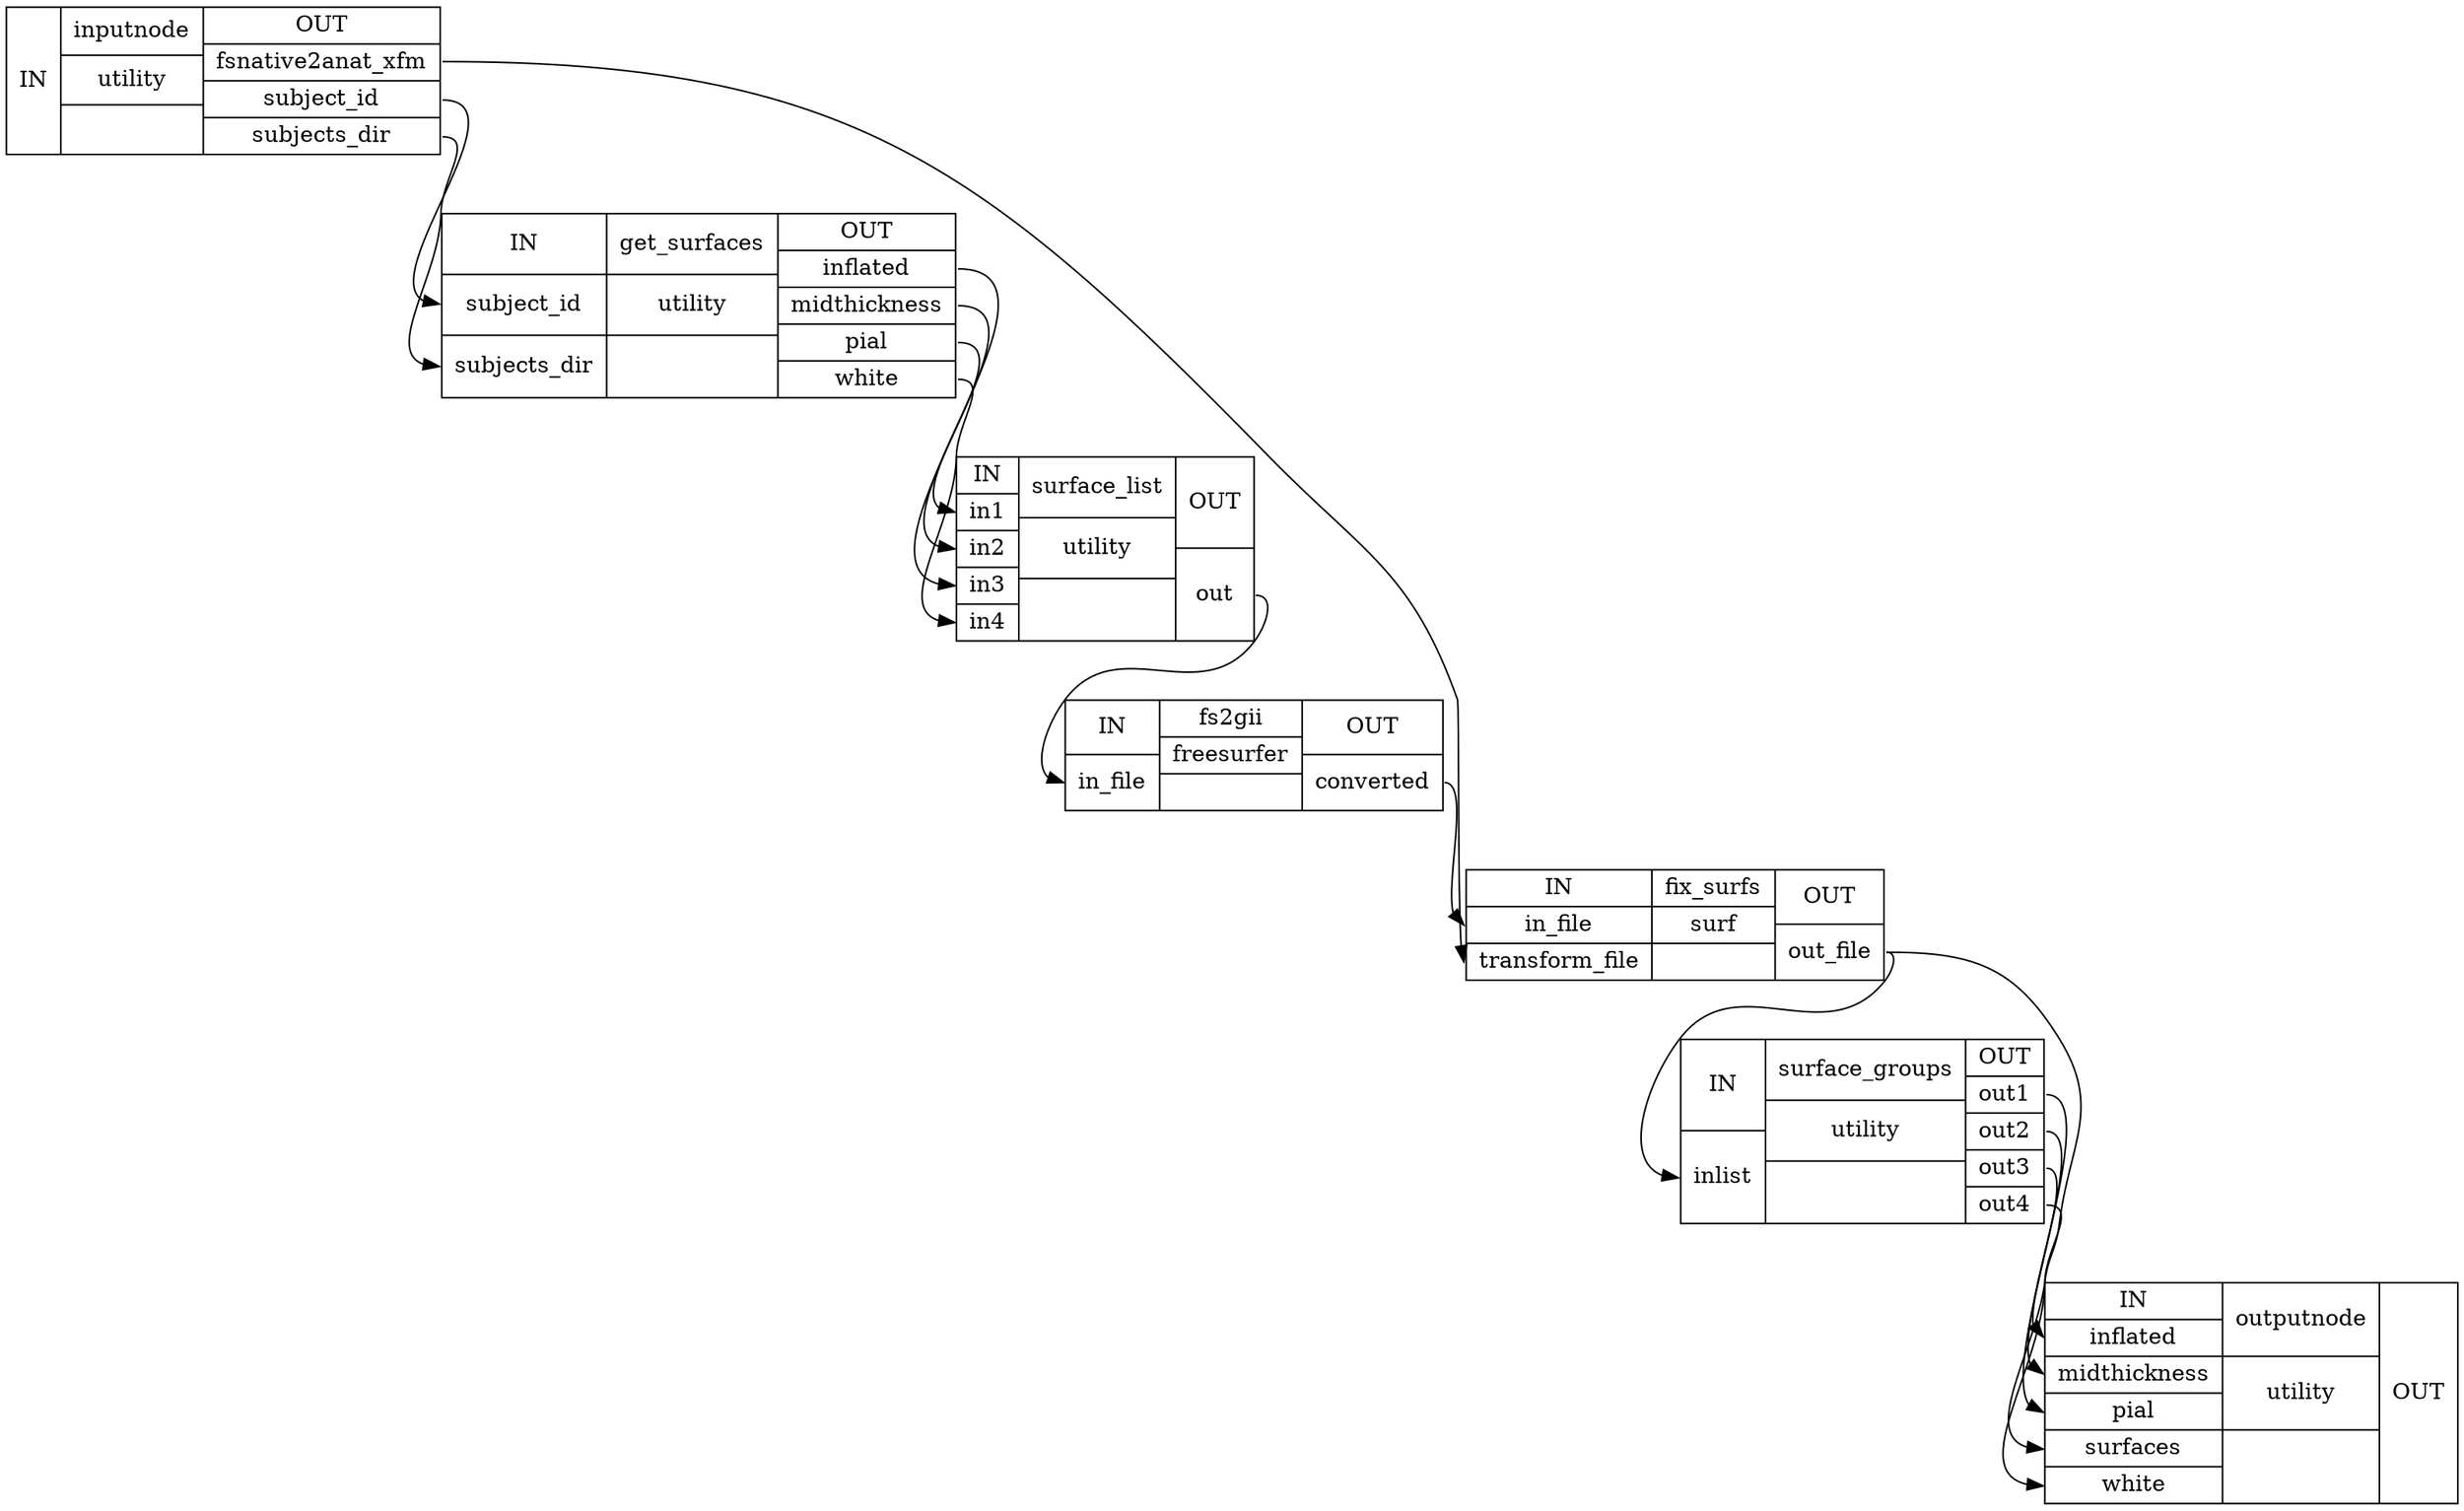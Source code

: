 digraph structs {
node [shape=record];
gifti_surface_wfinputnode [label="{IN}|{ inputnode | utility |  }|{OUT|<outfsnative2anatxfm> fsnative2anat_xfm|<outsubjectid> subject_id|<outsubjectsdir> subjects_dir}"];
gifti_surface_wfget_surfaces [label="{IN|<insubjectid> subject_id|<insubjectsdir> subjects_dir}|{ get_surfaces | utility |  }|{OUT|<outinflated> inflated|<outmidthickness> midthickness|<outpial> pial|<outwhite> white}"];
gifti_surface_wfsurface_list [label="{IN|<inin1> in1|<inin2> in2|<inin3> in3|<inin4> in4}|{ surface_list | utility |  }|{OUT|<outout> out}"];
gifti_surface_wffs2gii [label="{IN|<ininfile> in_file}|{ fs2gii | freesurfer |  }|{OUT|<outconverted> converted}"];
gifti_surface_wffix_surfs [label="{IN|<ininfile> in_file|<intransformfile> transform_file}|{ fix_surfs | surf |  }|{OUT|<outoutfile> out_file}"];
gifti_surface_wfsurface_groups [label="{IN|<ininlist> inlist}|{ surface_groups | utility |  }|{OUT|<outout1> out1|<outout2> out2|<outout3> out3|<outout4> out4}"];
gifti_surface_wfoutputnode [label="{IN|<ininflated> inflated|<inmidthickness> midthickness|<inpial> pial|<insurfaces> surfaces|<inwhite> white}|{ outputnode | utility |  }|{OUT}"];
gifti_surface_wffix_surfs:outoutfile:e -> gifti_surface_wfoutputnode:insurfaces:w;
gifti_surface_wffix_surfs:outoutfile:e -> gifti_surface_wfsurface_groups:ininlist:w;
gifti_surface_wffs2gii:outconverted:e -> gifti_surface_wffix_surfs:ininfile:w;
gifti_surface_wfget_surfaces:outinflated:e -> gifti_surface_wfsurface_list:inin3:w;
gifti_surface_wfget_surfaces:outmidthickness:e -> gifti_surface_wfsurface_list:inin2:w;
gifti_surface_wfget_surfaces:outpial:e -> gifti_surface_wfsurface_list:inin1:w;
gifti_surface_wfget_surfaces:outwhite:e -> gifti_surface_wfsurface_list:inin4:w;
gifti_surface_wfinputnode:outfsnative2anatxfm:e -> gifti_surface_wffix_surfs:intransformfile:w;
gifti_surface_wfinputnode:outsubjectid:e -> gifti_surface_wfget_surfaces:insubjectid:w;
gifti_surface_wfinputnode:outsubjectsdir:e -> gifti_surface_wfget_surfaces:insubjectsdir:w;
gifti_surface_wfsurface_groups:outout1:e -> gifti_surface_wfoutputnode:inpial:w;
gifti_surface_wfsurface_groups:outout2:e -> gifti_surface_wfoutputnode:inmidthickness:w;
gifti_surface_wfsurface_groups:outout3:e -> gifti_surface_wfoutputnode:ininflated:w;
gifti_surface_wfsurface_groups:outout4:e -> gifti_surface_wfoutputnode:inwhite:w;
gifti_surface_wfsurface_list:outout:e -> gifti_surface_wffs2gii:ininfile:w;
}